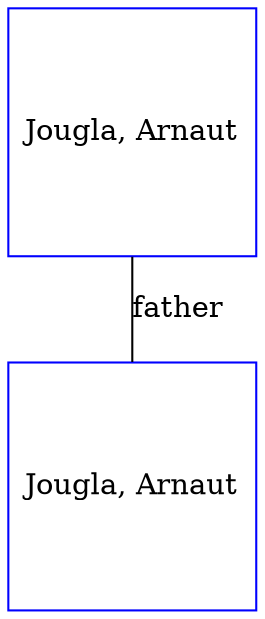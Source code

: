 digraph D {
    edge [dir=none];    node [shape=box];    "016023"   [label="Jougla, Arnaut", shape=box, regular=1, color="blue"] ;
"016025"   [label="Jougla, Arnaut", shape=box, regular=1, color="blue"] ;
016023->016025 [label="father",arrowsize=0.0]; 
}